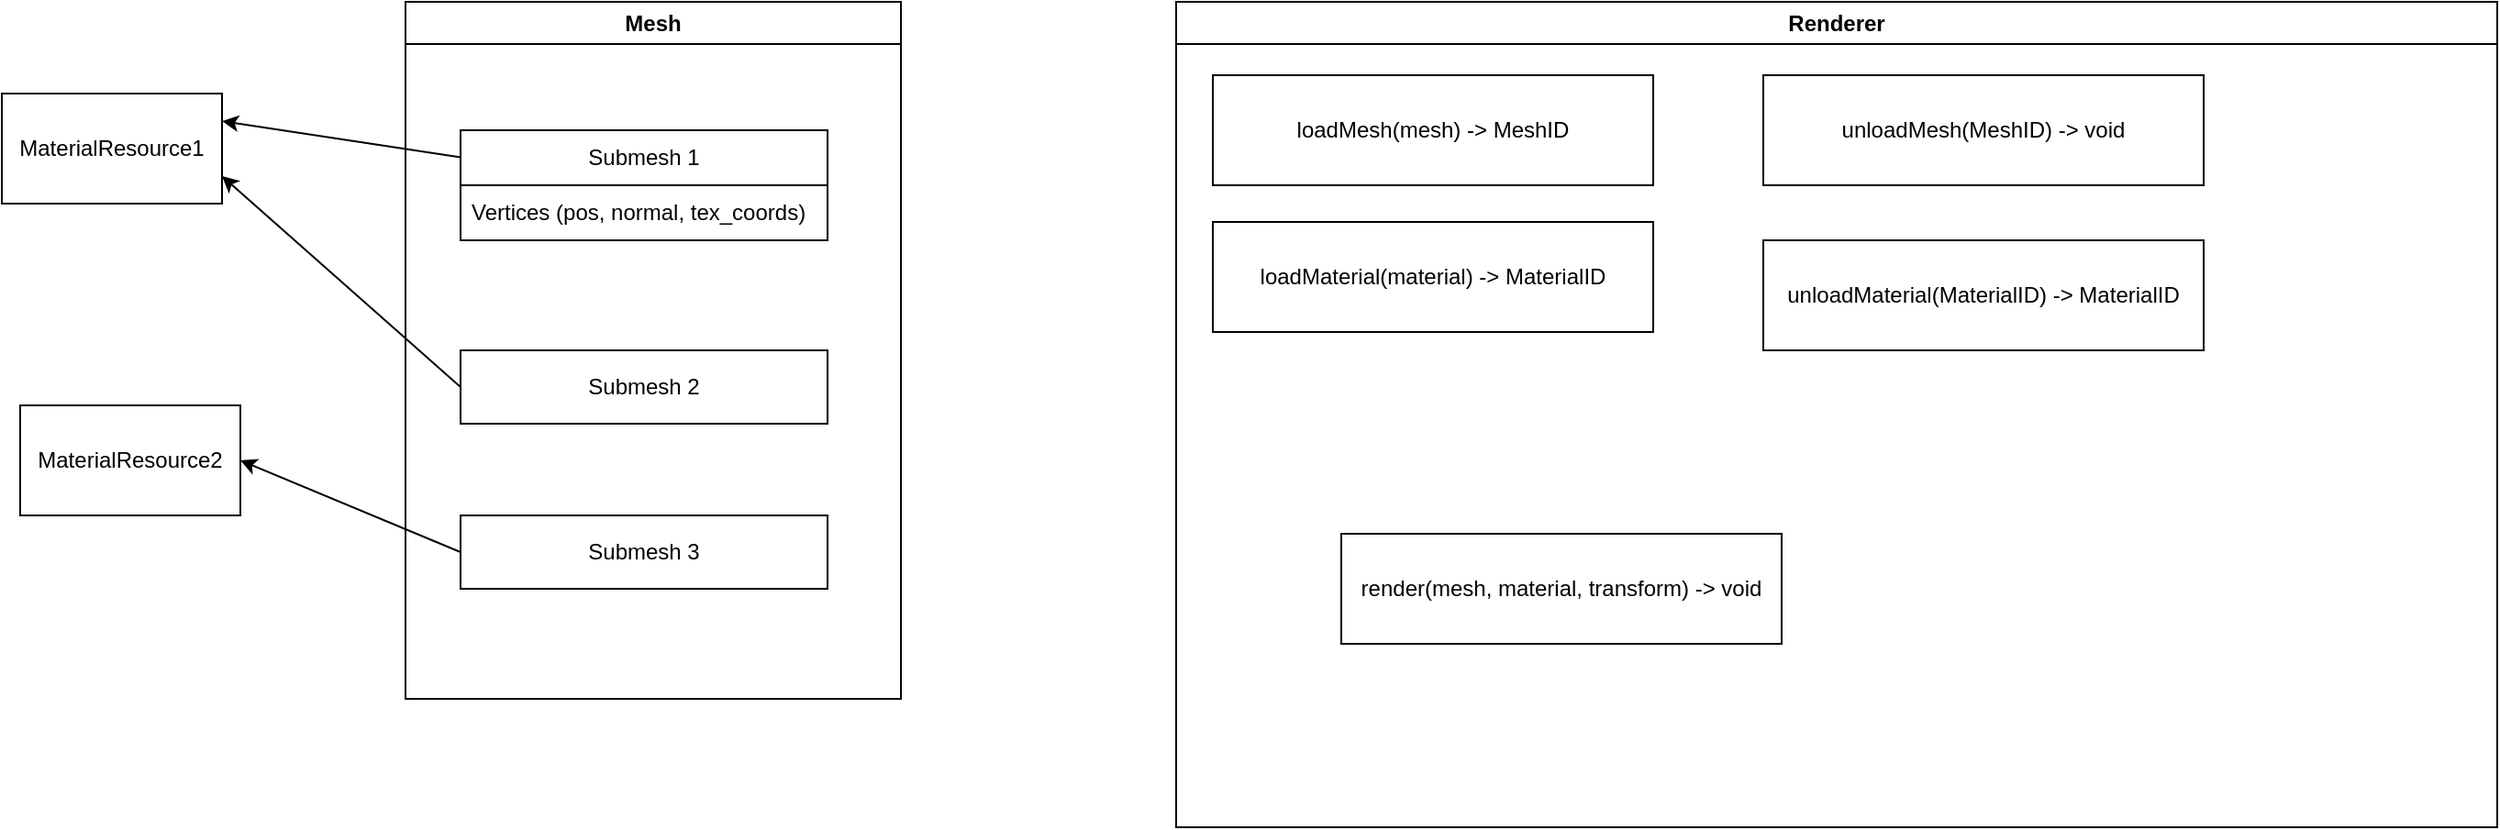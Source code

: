 <mxfile version="26.0.4">
  <diagram id="C5RBs43oDa-KdzZeNtuy" name="Page-1">
    <mxGraphModel dx="2097" dy="743" grid="1" gridSize="10" guides="1" tooltips="1" connect="1" arrows="1" fold="1" page="1" pageScale="1" pageWidth="827" pageHeight="1169" math="0" shadow="0">
      <root>
        <mxCell id="WIyWlLk6GJQsqaUBKTNV-0" />
        <mxCell id="WIyWlLk6GJQsqaUBKTNV-1" parent="WIyWlLk6GJQsqaUBKTNV-0" />
        <mxCell id="QeczOUM6dldqnIQyTpOa-10" value="Renderer" style="swimlane;whiteSpace=wrap;html=1;" vertex="1" parent="WIyWlLk6GJQsqaUBKTNV-1">
          <mxGeometry x="60" y="130" width="720" height="450" as="geometry" />
        </mxCell>
        <mxCell id="QeczOUM6dldqnIQyTpOa-11" value="render(mesh, material, transform) -&amp;gt; void" style="rounded=0;whiteSpace=wrap;html=1;" vertex="1" parent="QeczOUM6dldqnIQyTpOa-10">
          <mxGeometry x="90" y="290" width="240" height="60" as="geometry" />
        </mxCell>
        <mxCell id="QeczOUM6dldqnIQyTpOa-12" value="loadMesh(mesh) -&amp;gt; MeshID" style="rounded=0;whiteSpace=wrap;html=1;" vertex="1" parent="QeczOUM6dldqnIQyTpOa-10">
          <mxGeometry x="20" y="40" width="240" height="60" as="geometry" />
        </mxCell>
        <mxCell id="QeczOUM6dldqnIQyTpOa-13" value="loadMaterial(material) -&amp;gt; MaterialID" style="rounded=0;whiteSpace=wrap;html=1;" vertex="1" parent="QeczOUM6dldqnIQyTpOa-10">
          <mxGeometry x="20" y="120" width="240" height="60" as="geometry" />
        </mxCell>
        <mxCell id="QeczOUM6dldqnIQyTpOa-14" value="unloadMesh(MeshID) -&amp;gt; void" style="rounded=0;whiteSpace=wrap;html=1;" vertex="1" parent="QeczOUM6dldqnIQyTpOa-10">
          <mxGeometry x="320" y="40" width="240" height="60" as="geometry" />
        </mxCell>
        <mxCell id="QeczOUM6dldqnIQyTpOa-15" value="unloadMaterial(MaterialID) -&amp;gt; MaterialID" style="rounded=0;whiteSpace=wrap;html=1;" vertex="1" parent="QeczOUM6dldqnIQyTpOa-10">
          <mxGeometry x="320" y="130" width="240" height="60" as="geometry" />
        </mxCell>
        <mxCell id="QeczOUM6dldqnIQyTpOa-21" value="Mesh" style="swimlane;whiteSpace=wrap;html=1;" vertex="1" parent="WIyWlLk6GJQsqaUBKTNV-1">
          <mxGeometry x="-360" y="130" width="270" height="380" as="geometry" />
        </mxCell>
        <mxCell id="QeczOUM6dldqnIQyTpOa-26" value="Submesh 2" style="rounded=0;whiteSpace=wrap;html=1;" vertex="1" parent="QeczOUM6dldqnIQyTpOa-21">
          <mxGeometry x="30" y="190" width="200" height="40" as="geometry" />
        </mxCell>
        <mxCell id="QeczOUM6dldqnIQyTpOa-27" value="Submesh 3" style="rounded=0;whiteSpace=wrap;html=1;" vertex="1" parent="QeczOUM6dldqnIQyTpOa-21">
          <mxGeometry x="30" y="280" width="200" height="40" as="geometry" />
        </mxCell>
        <mxCell id="QeczOUM6dldqnIQyTpOa-30" value="Submesh 1" style="swimlane;fontStyle=0;childLayout=stackLayout;horizontal=1;startSize=30;horizontalStack=0;resizeParent=1;resizeParentMax=0;resizeLast=0;collapsible=1;marginBottom=0;whiteSpace=wrap;html=1;" vertex="1" parent="QeczOUM6dldqnIQyTpOa-21">
          <mxGeometry x="30" y="70" width="200" height="60" as="geometry" />
        </mxCell>
        <mxCell id="QeczOUM6dldqnIQyTpOa-31" value="Vertices (pos, normal, tex_coords)" style="text;strokeColor=none;fillColor=none;align=left;verticalAlign=middle;spacingLeft=4;spacingRight=4;overflow=hidden;points=[[0,0.5],[1,0.5]];portConstraint=eastwest;rotatable=0;whiteSpace=wrap;html=1;" vertex="1" parent="QeczOUM6dldqnIQyTpOa-30">
          <mxGeometry y="30" width="200" height="30" as="geometry" />
        </mxCell>
        <mxCell id="QeczOUM6dldqnIQyTpOa-23" value="MaterialResource1" style="rounded=0;whiteSpace=wrap;html=1;" vertex="1" parent="WIyWlLk6GJQsqaUBKTNV-1">
          <mxGeometry x="-580" y="180" width="120" height="60" as="geometry" />
        </mxCell>
        <mxCell id="QeczOUM6dldqnIQyTpOa-24" style="rounded=0;orthogonalLoop=1;jettySize=auto;html=1;entryX=1;entryY=0.25;entryDx=0;entryDy=0;" edge="1" parent="WIyWlLk6GJQsqaUBKTNV-1" source="QeczOUM6dldqnIQyTpOa-30" target="QeczOUM6dldqnIQyTpOa-23">
          <mxGeometry relative="1" as="geometry">
            <mxPoint x="-330" y="184.459" as="sourcePoint" />
          </mxGeometry>
        </mxCell>
        <mxCell id="QeczOUM6dldqnIQyTpOa-25" value="MaterialResource2" style="rounded=0;whiteSpace=wrap;html=1;" vertex="1" parent="WIyWlLk6GJQsqaUBKTNV-1">
          <mxGeometry x="-570" y="350" width="120" height="60" as="geometry" />
        </mxCell>
        <mxCell id="QeczOUM6dldqnIQyTpOa-28" style="rounded=0;orthogonalLoop=1;jettySize=auto;html=1;entryX=1;entryY=0.75;entryDx=0;entryDy=0;exitX=0;exitY=0.5;exitDx=0;exitDy=0;" edge="1" parent="WIyWlLk6GJQsqaUBKTNV-1" source="QeczOUM6dldqnIQyTpOa-26" target="QeczOUM6dldqnIQyTpOa-23">
          <mxGeometry relative="1" as="geometry" />
        </mxCell>
        <mxCell id="QeczOUM6dldqnIQyTpOa-29" style="rounded=0;orthogonalLoop=1;jettySize=auto;html=1;entryX=1;entryY=0.5;entryDx=0;entryDy=0;exitX=0;exitY=0.5;exitDx=0;exitDy=0;" edge="1" parent="WIyWlLk6GJQsqaUBKTNV-1" source="QeczOUM6dldqnIQyTpOa-27" target="QeczOUM6dldqnIQyTpOa-25">
          <mxGeometry relative="1" as="geometry" />
        </mxCell>
      </root>
    </mxGraphModel>
  </diagram>
</mxfile>
